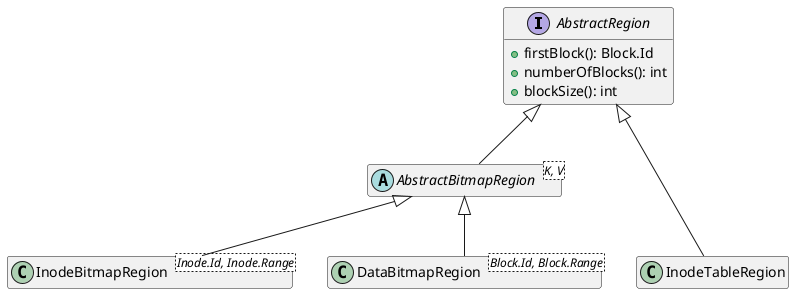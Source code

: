 @startuml
hide empty members

interface AbstractRegion {
    +firstBlock(): Block.Id
    +numberOfBlocks(): int
    +blockSize(): int
}

abstract class AbstractBitmapRegion<K, V>

class InodeBitmapRegion<Inode.Id, Inode.Range>
class DataBitmapRegion<Block.Id, Block.Range>
class InodeTableRegion

AbstractRegion <|-- AbstractBitmapRegion
AbstractRegion <|--- InodeTableRegion

AbstractBitmapRegion <|-- InodeBitmapRegion
AbstractBitmapRegion <|-- DataBitmapRegion

@enduml

